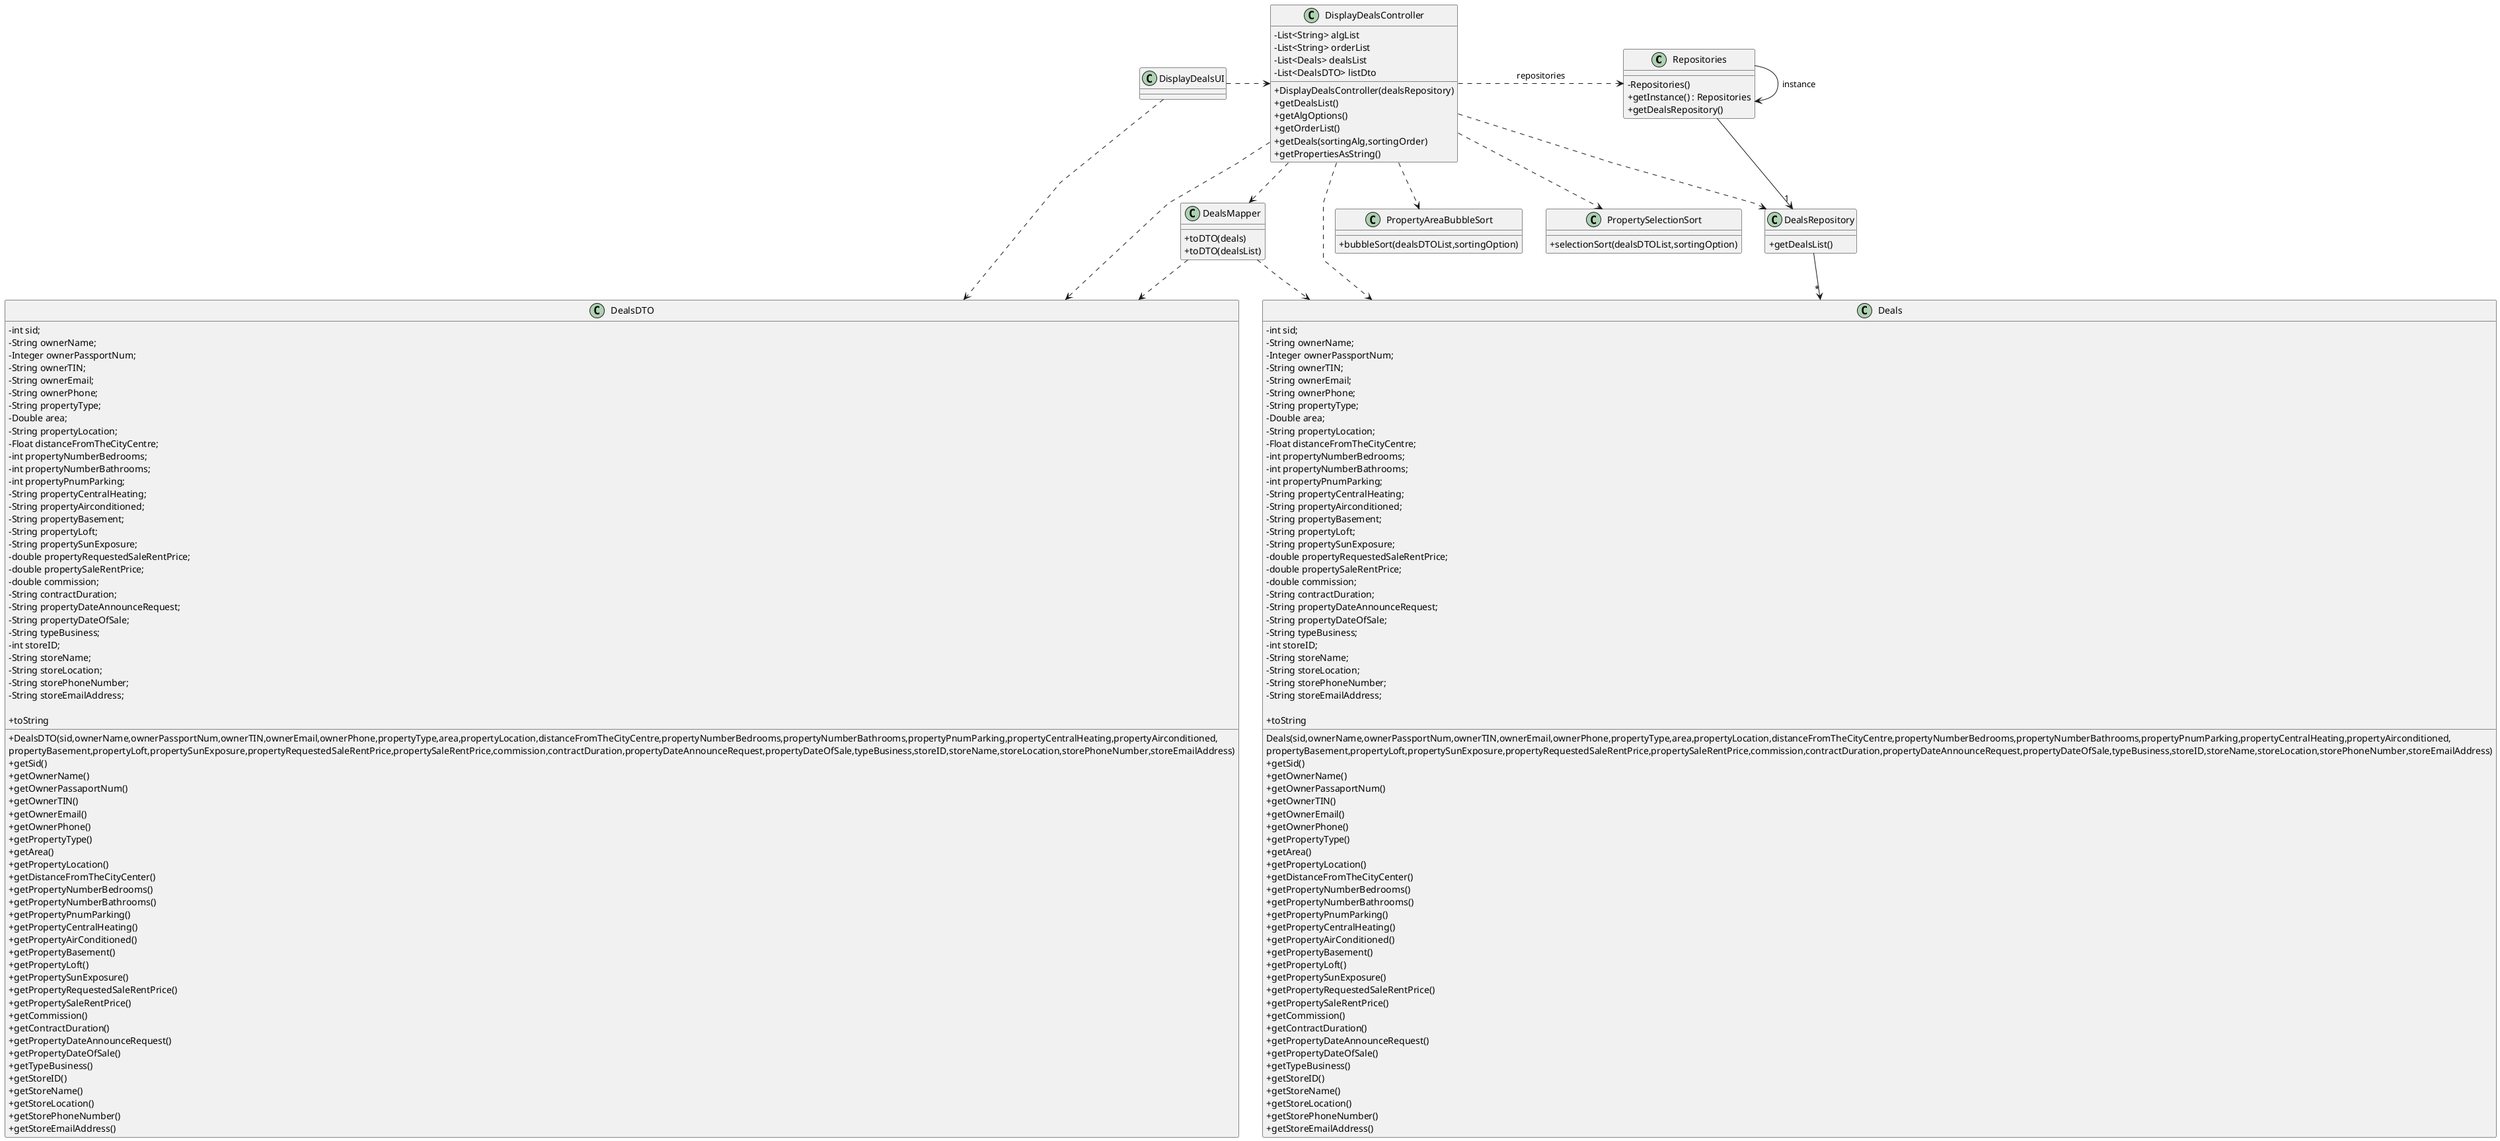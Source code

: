 @startuml
'skinparam monochrome true
skinparam packageStyle rectangle
skinparam shadowing false
skinparam linetype polyline
'skinparam linetype orto

skinparam classAttributeIconSize 0

'left to right direction


class Repositories {
    - Repositories()
    + getInstance() : Repositories
    + getDealsRepository()
}

class DealsRepository{
    + getDealsList()
}

class DisplayDealsController {
    - List<String> algList
    - List<String> orderList
    - List<Deals> dealsList
    - List<DealsDTO> listDto

    + DisplayDealsController(dealsRepository)
    + getDealsList()
    + getAlgOptions()
    + getOrderList()
    + getDeals(sortingAlg,sortingOrder)
    + getPropertiesAsString()
}

class DisplayDealsUI {
}

class Deals{
-int sid;
-String ownerName;
-Integer ownerPassportNum;
-String ownerTIN;
-String ownerEmail;
-String ownerPhone;
-String propertyType;
-Double area;
-String propertyLocation;
-Float distanceFromTheCityCentre;
-int propertyNumberBedrooms;
-int propertyNumberBathrooms;
-int propertyPnumParking;
-String propertyCentralHeating;
-String propertyAirconditioned;
-String propertyBasement;
-String propertyLoft;
-String propertySunExposure;
-double propertyRequestedSaleRentPrice;
-double propertySaleRentPrice;
-double commission;
-String contractDuration;
-String propertyDateAnnounceRequest;
-String propertyDateOfSale;
-String typeBusiness;
-int storeID;
-String storeName;
-String storeLocation;
-String storePhoneNumber;
-String storeEmailAddress;

Deals(sid,ownerName,ownerPassportNum,ownerTIN,ownerEmail,ownerPhone,propertyType,area,propertyLocation,distanceFromTheCityCentre,propertyNumberBedrooms,propertyNumberBathrooms,propertyPnumParking,propertyCentralHeating,propertyAirconditioned,
propertyBasement,propertyLoft,propertySunExposure,propertyRequestedSaleRentPrice,propertySaleRentPrice,commission,contractDuration,propertyDateAnnounceRequest,propertyDateOfSale,typeBusiness,storeID,storeName,storeLocation,storePhoneNumber,storeEmailAddress)
+getSid()
+getOwnerName()
+getOwnerPassaportNum()
+getOwnerTIN()
+getOwnerEmail()
+getOwnerPhone()
+getPropertyType()
+getArea()
+getPropertyLocation()
+getDistanceFromTheCityCenter()
+getPropertyNumberBedrooms()
+getPropertyNumberBathrooms()
+getPropertyPnumParking()
+getPropertyCentralHeating()
+getPropertyAirConditioned()
+getPropertyBasement()
+getPropertyLoft()
+getPropertySunExposure()
+getPropertyRequestedSaleRentPrice()
+getPropertySaleRentPrice()
+getCommission()
+getContractDuration()
+getPropertyDateAnnounceRequest()
+getPropertyDateOfSale()
+getTypeBusiness()
+getStoreID()
+getStoreName()
+getStoreLocation()
+getStorePhoneNumber()
+getStoreEmailAddress()
+toString
}

class DealsDTO{
-int sid;
-String ownerName;
-Integer ownerPassportNum;
-String ownerTIN;
-String ownerEmail;
-String ownerPhone;
-String propertyType;
-Double area;
-String propertyLocation;
-Float distanceFromTheCityCentre;
-int propertyNumberBedrooms;
-int propertyNumberBathrooms;
-int propertyPnumParking;
-String propertyCentralHeating;
-String propertyAirconditioned;
-String propertyBasement;
-String propertyLoft;
-String propertySunExposure;
-double propertyRequestedSaleRentPrice;
-double propertySaleRentPrice;
-double commission;
-String contractDuration;
-String propertyDateAnnounceRequest;
-String propertyDateOfSale;
-String typeBusiness;
-int storeID;
-String storeName;
-String storeLocation;
-String storePhoneNumber;
-String storeEmailAddress;

+DealsDTO(sid,ownerName,ownerPassportNum,ownerTIN,ownerEmail,ownerPhone,propertyType,area,propertyLocation,distanceFromTheCityCentre,propertyNumberBedrooms,propertyNumberBathrooms,propertyPnumParking,propertyCentralHeating,propertyAirconditioned,
propertyBasement,propertyLoft,propertySunExposure,propertyRequestedSaleRentPrice,propertySaleRentPrice,commission,contractDuration,propertyDateAnnounceRequest,propertyDateOfSale,typeBusiness,storeID,storeName,storeLocation,storePhoneNumber,storeEmailAddress)
+getSid()
+getOwnerName()
+getOwnerPassaportNum()
+getOwnerTIN()
+getOwnerEmail()
+getOwnerPhone()
+getPropertyType()
+getArea()
+getPropertyLocation()
+getDistanceFromTheCityCenter()
+getPropertyNumberBedrooms()
+getPropertyNumberBathrooms()
+getPropertyPnumParking()
+getPropertyCentralHeating()
+getPropertyAirConditioned()
+getPropertyBasement()
+getPropertyLoft()
+getPropertySunExposure()
+getPropertyRequestedSaleRentPrice()
+getPropertySaleRentPrice()
+getCommission()
+getContractDuration()
+getPropertyDateAnnounceRequest()
+getPropertyDateOfSale()
+getTypeBusiness()
+getStoreID()
+getStoreName()
+getStoreLocation()
+getStorePhoneNumber()
+getStoreEmailAddress()
+toString


}

class DealsMapper{
+ toDTO(deals)
+ toDTO(dealsList)
}

class PropertyAreaBubbleSort{
+bubbleSort(dealsDTOList,sortingOption)
}

class PropertySelectionSort{
+selectionSort(dealsDTOList,sortingOption)
}

Repositories -> Repositories : instance

DisplayDealsUI .> DisplayDealsController

DisplayDealsController .> Repositories : repositories

Repositories --> "1" DealsRepository
DealsRepository --> "*" Deals
DealsMapper .-> Deals
DealsMapper .-> DealsDTO

DisplayDealsController .-> DealsRepository


DisplayDealsController .-> Deals
DisplayDealsUI .-> DealsDTO
DisplayDealsController .-> DealsDTO
DisplayDealsController .-> DealsMapper
DisplayDealsController .-> PropertyAreaBubbleSort
DisplayDealsController .-> PropertySelectionSort



@enduml